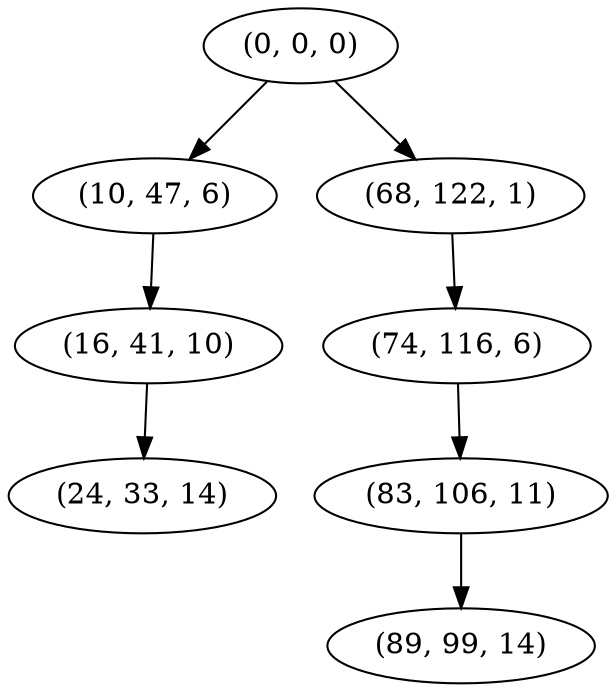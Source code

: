 digraph tree {
    "(0, 0, 0)";
    "(10, 47, 6)";
    "(16, 41, 10)";
    "(24, 33, 14)";
    "(68, 122, 1)";
    "(74, 116, 6)";
    "(83, 106, 11)";
    "(89, 99, 14)";
    "(0, 0, 0)" -> "(10, 47, 6)";
    "(0, 0, 0)" -> "(68, 122, 1)";
    "(10, 47, 6)" -> "(16, 41, 10)";
    "(16, 41, 10)" -> "(24, 33, 14)";
    "(68, 122, 1)" -> "(74, 116, 6)";
    "(74, 116, 6)" -> "(83, 106, 11)";
    "(83, 106, 11)" -> "(89, 99, 14)";
}

